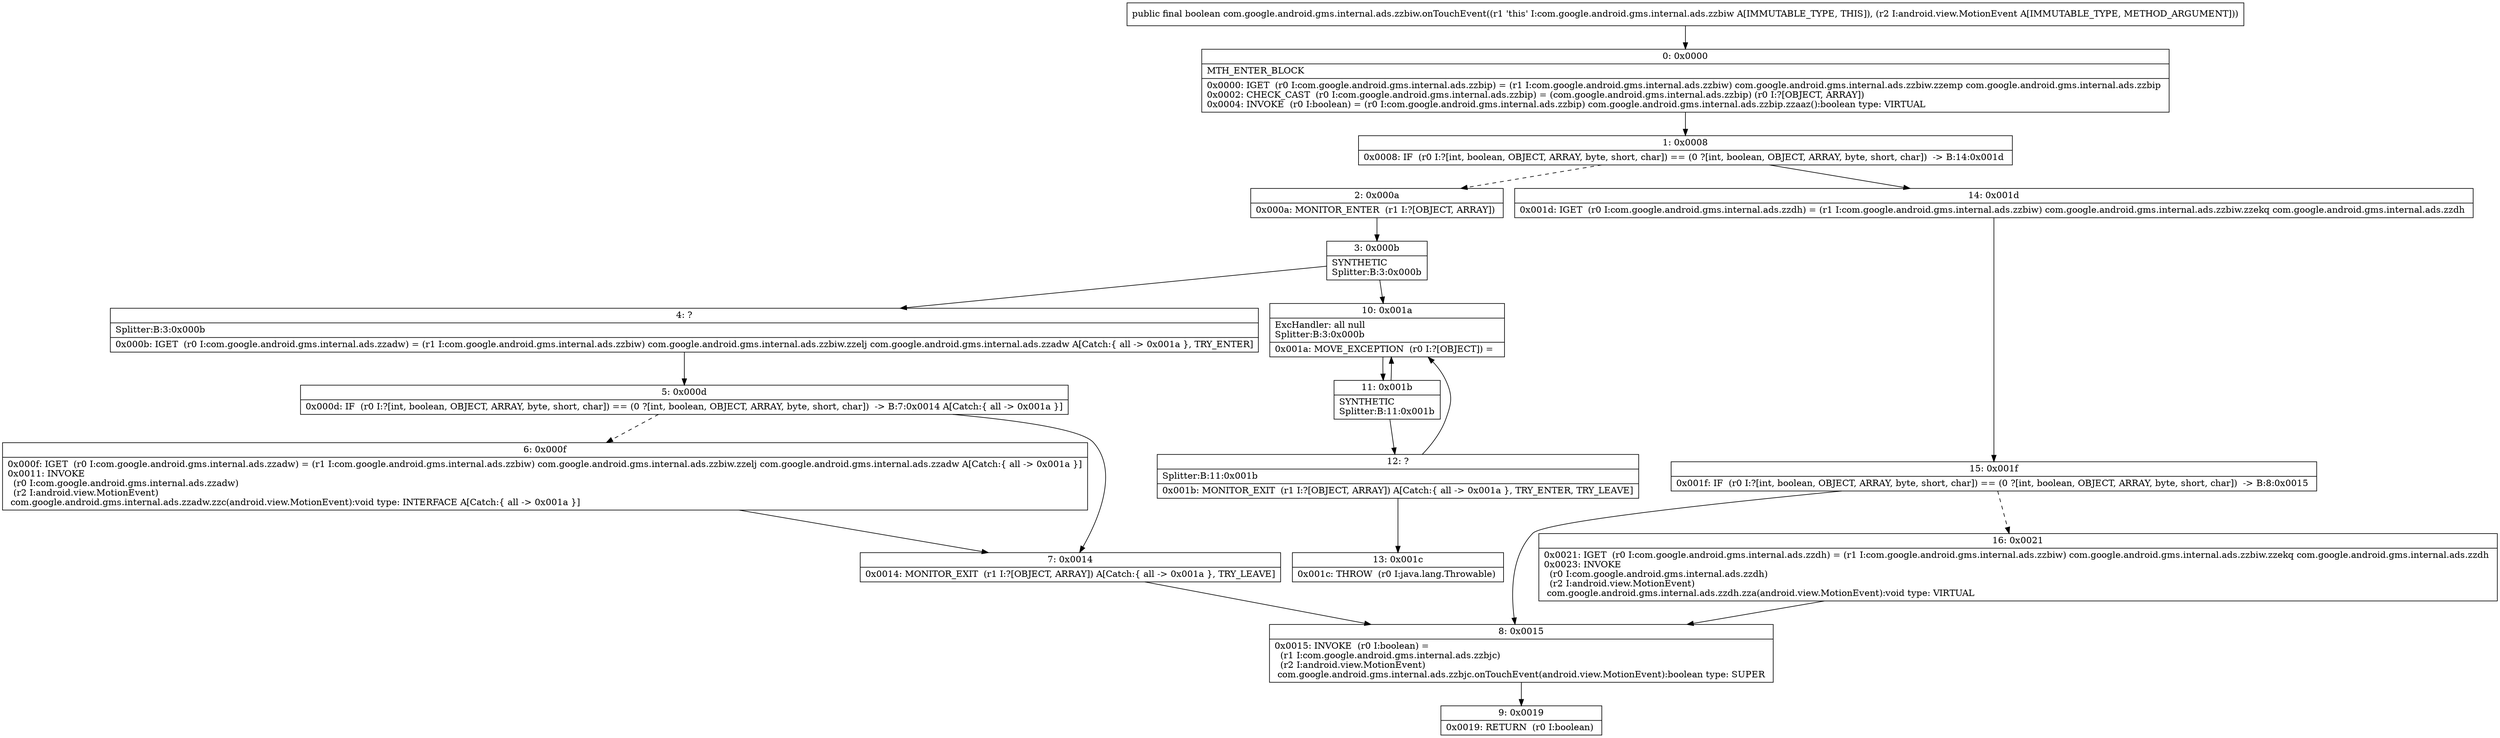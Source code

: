 digraph "CFG forcom.google.android.gms.internal.ads.zzbiw.onTouchEvent(Landroid\/view\/MotionEvent;)Z" {
Node_0 [shape=record,label="{0\:\ 0x0000|MTH_ENTER_BLOCK\l|0x0000: IGET  (r0 I:com.google.android.gms.internal.ads.zzbip) = (r1 I:com.google.android.gms.internal.ads.zzbiw) com.google.android.gms.internal.ads.zzbiw.zzemp com.google.android.gms.internal.ads.zzbip \l0x0002: CHECK_CAST  (r0 I:com.google.android.gms.internal.ads.zzbip) = (com.google.android.gms.internal.ads.zzbip) (r0 I:?[OBJECT, ARRAY]) \l0x0004: INVOKE  (r0 I:boolean) = (r0 I:com.google.android.gms.internal.ads.zzbip) com.google.android.gms.internal.ads.zzbip.zzaaz():boolean type: VIRTUAL \l}"];
Node_1 [shape=record,label="{1\:\ 0x0008|0x0008: IF  (r0 I:?[int, boolean, OBJECT, ARRAY, byte, short, char]) == (0 ?[int, boolean, OBJECT, ARRAY, byte, short, char])  \-\> B:14:0x001d \l}"];
Node_2 [shape=record,label="{2\:\ 0x000a|0x000a: MONITOR_ENTER  (r1 I:?[OBJECT, ARRAY]) \l}"];
Node_3 [shape=record,label="{3\:\ 0x000b|SYNTHETIC\lSplitter:B:3:0x000b\l}"];
Node_4 [shape=record,label="{4\:\ ?|Splitter:B:3:0x000b\l|0x000b: IGET  (r0 I:com.google.android.gms.internal.ads.zzadw) = (r1 I:com.google.android.gms.internal.ads.zzbiw) com.google.android.gms.internal.ads.zzbiw.zzelj com.google.android.gms.internal.ads.zzadw A[Catch:\{ all \-\> 0x001a \}, TRY_ENTER]\l}"];
Node_5 [shape=record,label="{5\:\ 0x000d|0x000d: IF  (r0 I:?[int, boolean, OBJECT, ARRAY, byte, short, char]) == (0 ?[int, boolean, OBJECT, ARRAY, byte, short, char])  \-\> B:7:0x0014 A[Catch:\{ all \-\> 0x001a \}]\l}"];
Node_6 [shape=record,label="{6\:\ 0x000f|0x000f: IGET  (r0 I:com.google.android.gms.internal.ads.zzadw) = (r1 I:com.google.android.gms.internal.ads.zzbiw) com.google.android.gms.internal.ads.zzbiw.zzelj com.google.android.gms.internal.ads.zzadw A[Catch:\{ all \-\> 0x001a \}]\l0x0011: INVOKE  \l  (r0 I:com.google.android.gms.internal.ads.zzadw)\l  (r2 I:android.view.MotionEvent)\l com.google.android.gms.internal.ads.zzadw.zzc(android.view.MotionEvent):void type: INTERFACE A[Catch:\{ all \-\> 0x001a \}]\l}"];
Node_7 [shape=record,label="{7\:\ 0x0014|0x0014: MONITOR_EXIT  (r1 I:?[OBJECT, ARRAY]) A[Catch:\{ all \-\> 0x001a \}, TRY_LEAVE]\l}"];
Node_8 [shape=record,label="{8\:\ 0x0015|0x0015: INVOKE  (r0 I:boolean) = \l  (r1 I:com.google.android.gms.internal.ads.zzbjc)\l  (r2 I:android.view.MotionEvent)\l com.google.android.gms.internal.ads.zzbjc.onTouchEvent(android.view.MotionEvent):boolean type: SUPER \l}"];
Node_9 [shape=record,label="{9\:\ 0x0019|0x0019: RETURN  (r0 I:boolean) \l}"];
Node_10 [shape=record,label="{10\:\ 0x001a|ExcHandler: all null\lSplitter:B:3:0x000b\l|0x001a: MOVE_EXCEPTION  (r0 I:?[OBJECT]) =  \l}"];
Node_11 [shape=record,label="{11\:\ 0x001b|SYNTHETIC\lSplitter:B:11:0x001b\l}"];
Node_12 [shape=record,label="{12\:\ ?|Splitter:B:11:0x001b\l|0x001b: MONITOR_EXIT  (r1 I:?[OBJECT, ARRAY]) A[Catch:\{ all \-\> 0x001a \}, TRY_ENTER, TRY_LEAVE]\l}"];
Node_13 [shape=record,label="{13\:\ 0x001c|0x001c: THROW  (r0 I:java.lang.Throwable) \l}"];
Node_14 [shape=record,label="{14\:\ 0x001d|0x001d: IGET  (r0 I:com.google.android.gms.internal.ads.zzdh) = (r1 I:com.google.android.gms.internal.ads.zzbiw) com.google.android.gms.internal.ads.zzbiw.zzekq com.google.android.gms.internal.ads.zzdh \l}"];
Node_15 [shape=record,label="{15\:\ 0x001f|0x001f: IF  (r0 I:?[int, boolean, OBJECT, ARRAY, byte, short, char]) == (0 ?[int, boolean, OBJECT, ARRAY, byte, short, char])  \-\> B:8:0x0015 \l}"];
Node_16 [shape=record,label="{16\:\ 0x0021|0x0021: IGET  (r0 I:com.google.android.gms.internal.ads.zzdh) = (r1 I:com.google.android.gms.internal.ads.zzbiw) com.google.android.gms.internal.ads.zzbiw.zzekq com.google.android.gms.internal.ads.zzdh \l0x0023: INVOKE  \l  (r0 I:com.google.android.gms.internal.ads.zzdh)\l  (r2 I:android.view.MotionEvent)\l com.google.android.gms.internal.ads.zzdh.zza(android.view.MotionEvent):void type: VIRTUAL \l}"];
MethodNode[shape=record,label="{public final boolean com.google.android.gms.internal.ads.zzbiw.onTouchEvent((r1 'this' I:com.google.android.gms.internal.ads.zzbiw A[IMMUTABLE_TYPE, THIS]), (r2 I:android.view.MotionEvent A[IMMUTABLE_TYPE, METHOD_ARGUMENT])) }"];
MethodNode -> Node_0;
Node_0 -> Node_1;
Node_1 -> Node_2[style=dashed];
Node_1 -> Node_14;
Node_2 -> Node_3;
Node_3 -> Node_4;
Node_3 -> Node_10;
Node_4 -> Node_5;
Node_5 -> Node_6[style=dashed];
Node_5 -> Node_7;
Node_6 -> Node_7;
Node_7 -> Node_8;
Node_8 -> Node_9;
Node_10 -> Node_11;
Node_11 -> Node_12;
Node_11 -> Node_10;
Node_12 -> Node_13;
Node_12 -> Node_10;
Node_14 -> Node_15;
Node_15 -> Node_8;
Node_15 -> Node_16[style=dashed];
Node_16 -> Node_8;
}


